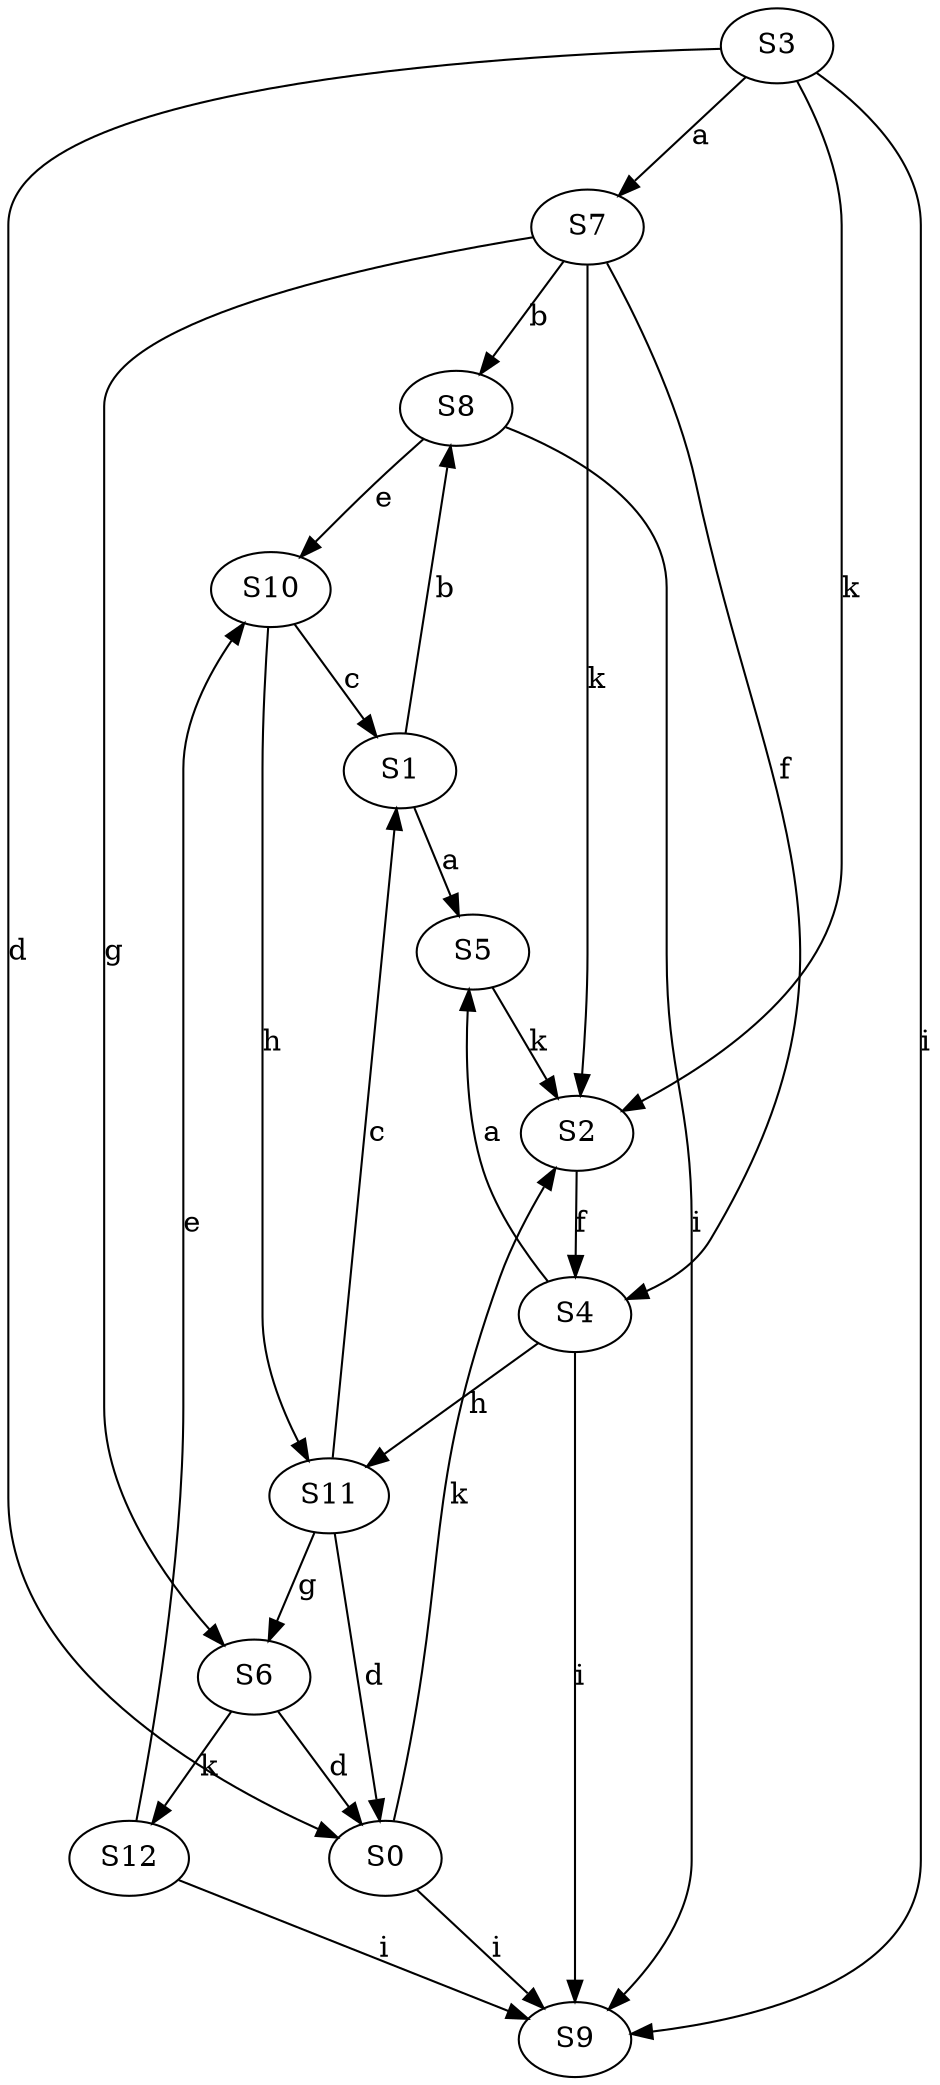 strict digraph  {
S7;
S5;
S8;
S1;
S0;
S3;
S10;
S4;
S6;
S11;
S9;
S2;
S12;
S7 -> S8  [label=b];
S7 -> S4  [label=f];
S7 -> S6  [label=g];
S7 -> S2  [label=k];
S5 -> S2  [label=k];
S8 -> S10  [label=e];
S8 -> S9  [label=i];
S1 -> S5  [label=a];
S1 -> S8  [label=b];
S0 -> S9  [label=i];
S0 -> S2  [label=k];
S3 -> S7  [label=a];
S3 -> S0  [label=d];
S3 -> S9  [label=i];
S3 -> S2  [label=k];
S10 -> S1  [label=c];
S10 -> S11  [label=h];
S4 -> S5  [label=a];
S4 -> S11  [label=h];
S4 -> S9  [label=i];
S6 -> S0  [label=d];
S6 -> S12  [label=k];
S11 -> S1  [label=c];
S11 -> S0  [label=d];
S11 -> S6  [label=g];
S2 -> S4  [label=f];
S12 -> S10  [label=e];
S12 -> S9  [label=i];
}
